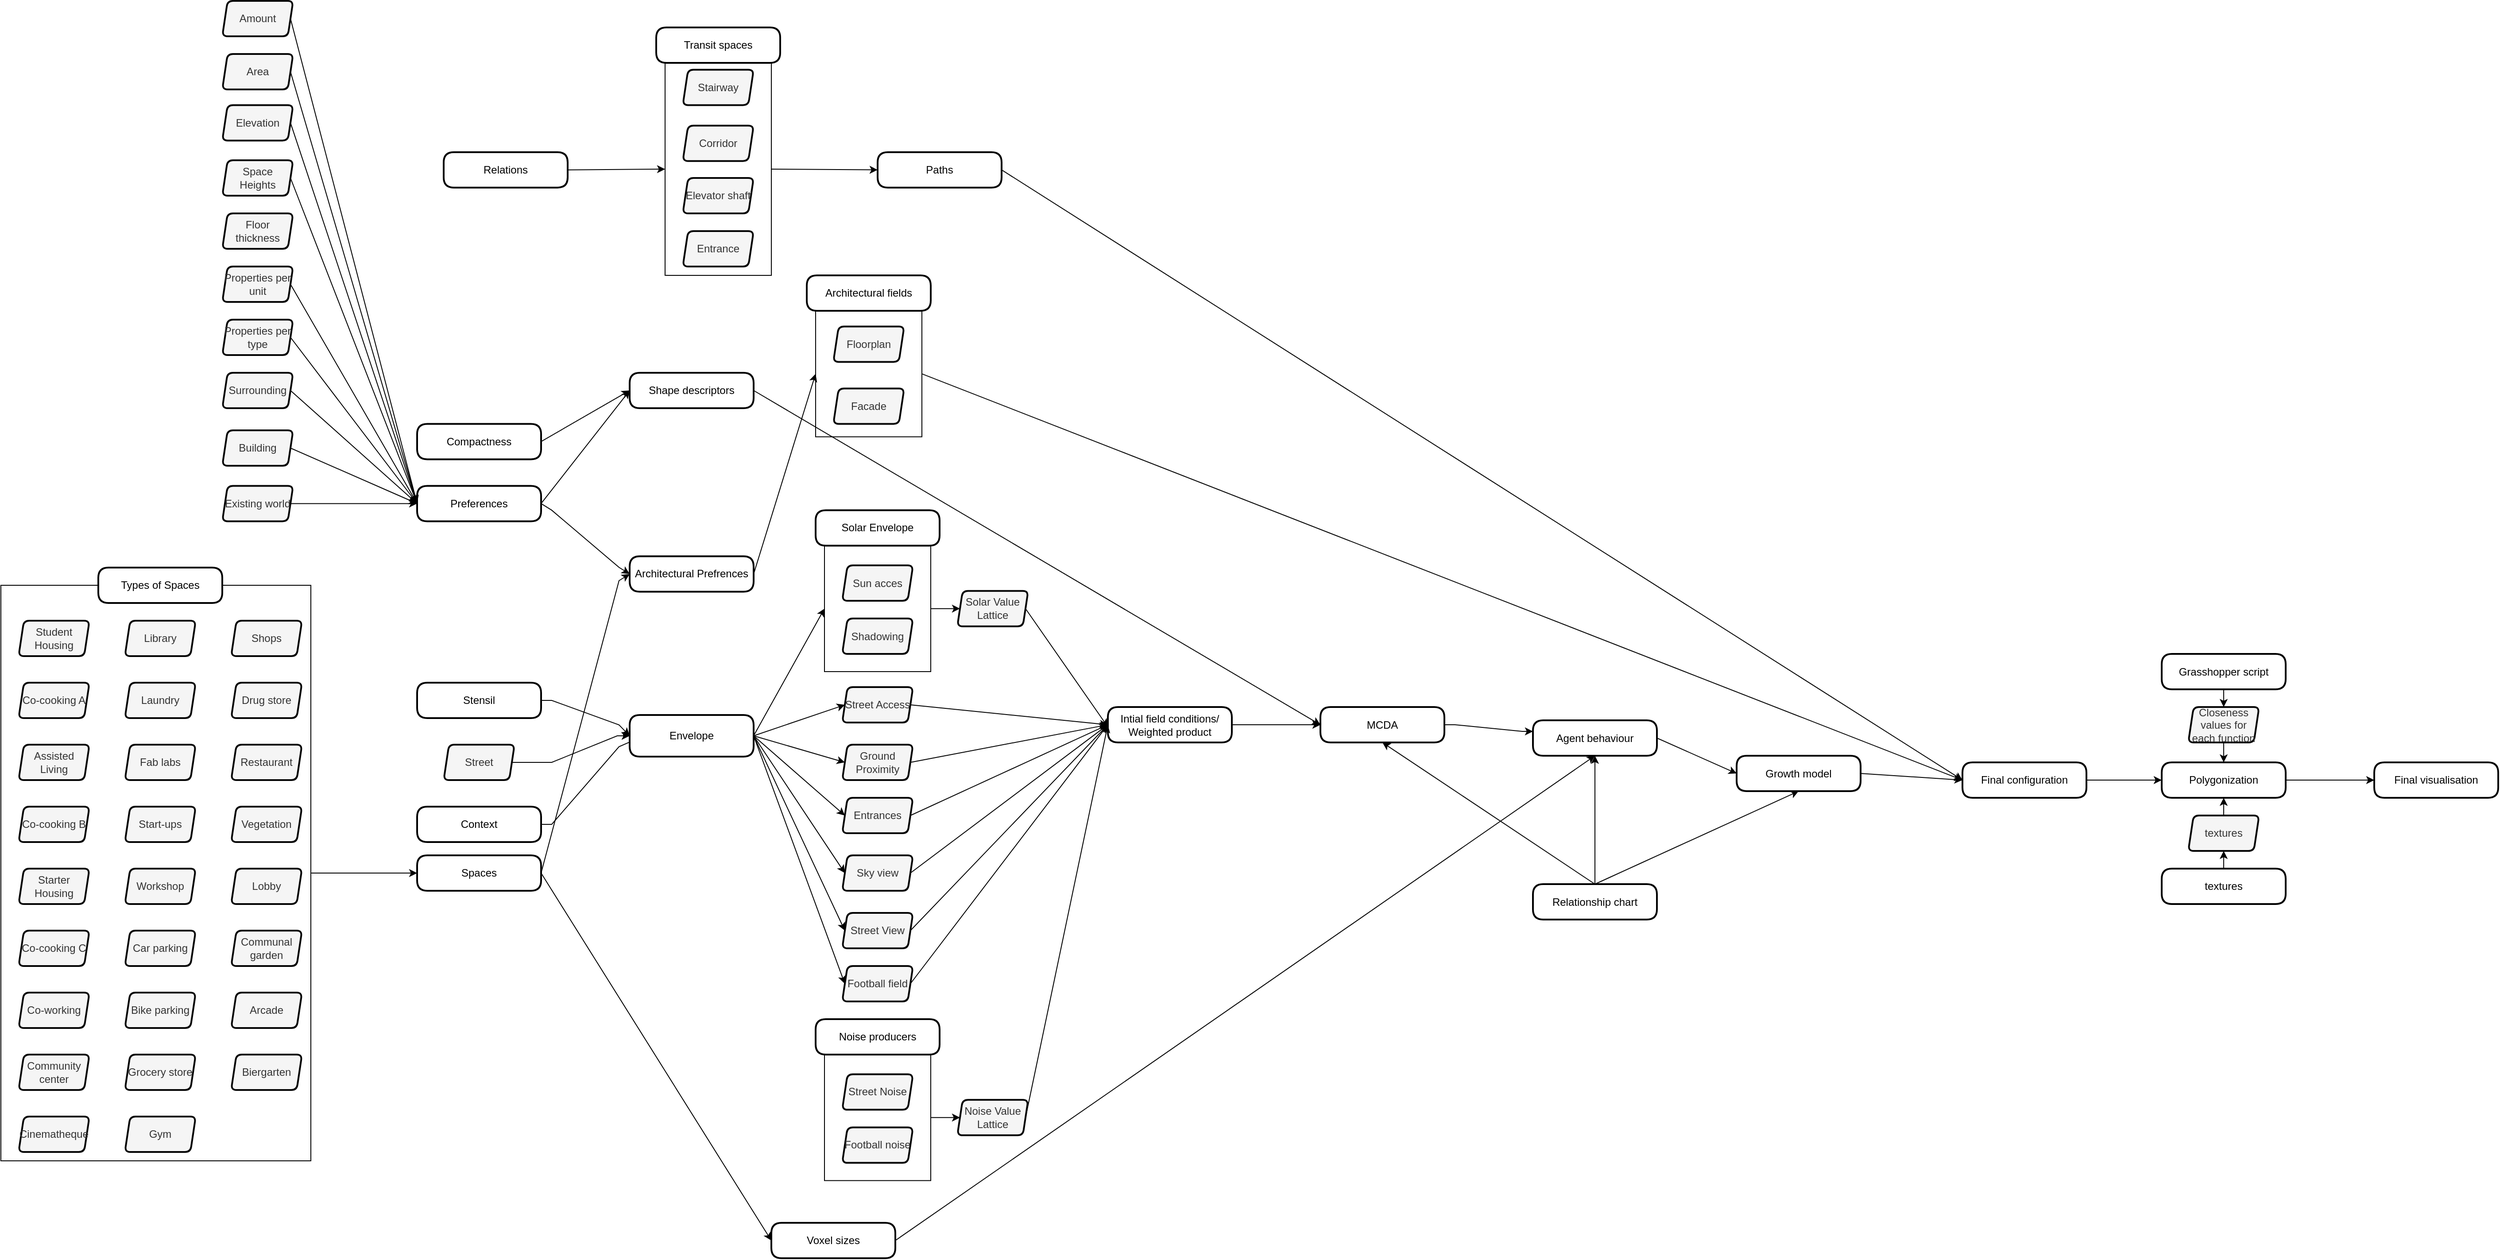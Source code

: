 <mxfile version="15.9.4" type="github">
  <diagram id="OkUewq2EerhCw4j9gwET" name="Page-1">
    <mxGraphModel dx="4405" dy="1930" grid="1" gridSize="10" guides="1" tooltips="1" connect="1" arrows="1" fold="1" page="1" pageScale="1" pageWidth="850" pageHeight="1100" math="0" shadow="0">
      <root>
        <mxCell id="0" />
        <mxCell id="1" parent="0" />
        <mxCell id="n4avuP3498LH8wmnggeE-89" style="edgeStyle=none;rounded=0;orthogonalLoop=1;jettySize=auto;html=1;exitX=1;exitY=0.5;exitDx=0;exitDy=0;entryX=0;entryY=0.5;entryDx=0;entryDy=0;" edge="1" parent="1" source="n4avuP3498LH8wmnggeE-60" target="7XZhA4TsvUJ1Mmdb0Nh9-59">
          <mxGeometry relative="1" as="geometry" />
        </mxCell>
        <mxCell id="n4avuP3498LH8wmnggeE-60" value="" style="rounded=0;whiteSpace=wrap;html=1;" vertex="1" parent="1">
          <mxGeometry x="690" y="920" width="120" height="142.31" as="geometry" />
        </mxCell>
        <mxCell id="n4avuP3498LH8wmnggeE-61" value="Architectural fields" style="shape=parallelogram;html=1;strokeWidth=2;perimeter=parallelogramPerimeter;whiteSpace=wrap;rounded=1;arcSize=23;size=0;" vertex="1" parent="1">
          <mxGeometry x="680" y="880" width="140" height="40" as="geometry" />
        </mxCell>
        <mxCell id="n4avuP3498LH8wmnggeE-59" style="edgeStyle=none;rounded=0;orthogonalLoop=1;jettySize=auto;html=1;exitX=1;exitY=0.5;exitDx=0;exitDy=0;entryX=0;entryY=0.5;entryDx=0;entryDy=0;" edge="1" parent="1" source="n4avuP3498LH8wmnggeE-54" target="n4avuP3498LH8wmnggeE-51">
          <mxGeometry relative="1" as="geometry" />
        </mxCell>
        <mxCell id="n4avuP3498LH8wmnggeE-54" value="" style="rounded=0;whiteSpace=wrap;html=1;" vertex="1" parent="1">
          <mxGeometry x="700" y="1760" width="120" height="142.31" as="geometry" />
        </mxCell>
        <mxCell id="n4avuP3498LH8wmnggeE-49" value="" style="rounded=0;whiteSpace=wrap;html=1;" vertex="1" parent="1">
          <mxGeometry x="520" y="640" width="120" height="240" as="geometry" />
        </mxCell>
        <mxCell id="n4avuP3498LH8wmnggeE-36" style="edgeStyle=none;rounded=0;orthogonalLoop=1;jettySize=auto;html=1;exitX=1;exitY=0.5;exitDx=0;exitDy=0;entryX=0;entryY=0.5;entryDx=0;entryDy=0;" edge="1" parent="1" source="n4avuP3498LH8wmnggeE-30" target="7XZhA4TsvUJ1Mmdb0Nh9-15">
          <mxGeometry relative="1" as="geometry" />
        </mxCell>
        <mxCell id="n4avuP3498LH8wmnggeE-30" value="" style="rounded=0;whiteSpace=wrap;html=1;" vertex="1" parent="1">
          <mxGeometry x="-230" y="1230" width="350" height="650" as="geometry" />
        </mxCell>
        <mxCell id="n4avuP3498LH8wmnggeE-39" style="edgeStyle=none;rounded=0;orthogonalLoop=1;jettySize=auto;html=1;exitX=1;exitY=0.5;exitDx=0;exitDy=0;entryX=0;entryY=0.5;entryDx=0;entryDy=0;" edge="1" parent="1" source="7XZhA4TsvUJ1Mmdb0Nh9-2" target="7XZhA4TsvUJ1Mmdb0Nh9-5">
          <mxGeometry relative="1" as="geometry" />
        </mxCell>
        <mxCell id="7XZhA4TsvUJ1Mmdb0Nh9-2" value="Amount&lt;br&gt;" style="shape=parallelogram;html=1;strokeWidth=2;perimeter=parallelogramPerimeter;whiteSpace=wrap;rounded=1;arcSize=12;size=0.075;fillColor=#f5f5f5;fontColor=#333333;strokeColor=#050505;" parent="1" vertex="1">
          <mxGeometry x="20" y="570" width="80" height="40" as="geometry" />
        </mxCell>
        <mxCell id="7XZhA4TsvUJ1Mmdb0Nh9-3" style="edgeStyle=orthogonalEdgeStyle;rounded=0;orthogonalLoop=1;jettySize=auto;html=1;exitX=1;exitY=0.5;exitDx=0;exitDy=0;entryX=0;entryY=0.5;entryDx=0;entryDy=0;noEdgeStyle=1;orthogonal=1;" parent="1" source="7XZhA4TsvUJ1Mmdb0Nh9-5" target="7XZhA4TsvUJ1Mmdb0Nh9-27" edge="1">
          <mxGeometry relative="1" as="geometry">
            <Array as="points">
              <mxPoint x="392" y="1145.188" />
              <mxPoint x="468" y="1209.758" />
            </Array>
          </mxGeometry>
        </mxCell>
        <mxCell id="n4avuP3498LH8wmnggeE-85" style="edgeStyle=none;rounded=0;orthogonalLoop=1;jettySize=auto;html=1;exitX=1;exitY=0.5;exitDx=0;exitDy=0;entryX=0;entryY=0.5;entryDx=0;entryDy=0;" edge="1" parent="1" source="7XZhA4TsvUJ1Mmdb0Nh9-5" target="7XZhA4TsvUJ1Mmdb0Nh9-86">
          <mxGeometry relative="1" as="geometry" />
        </mxCell>
        <mxCell id="7XZhA4TsvUJ1Mmdb0Nh9-5" value="Preferences" style="shape=parallelogram;html=1;strokeWidth=2;perimeter=parallelogramPerimeter;whiteSpace=wrap;rounded=1;arcSize=23;size=0;" parent="1" vertex="1">
          <mxGeometry x="240" y="1117.688" width="140" height="40" as="geometry" />
        </mxCell>
        <mxCell id="n4avuP3498LH8wmnggeE-40" style="edgeStyle=none;rounded=0;orthogonalLoop=1;jettySize=auto;html=1;exitX=1;exitY=0.5;exitDx=0;exitDy=0;entryX=0;entryY=0.5;entryDx=0;entryDy=0;" edge="1" parent="1" source="7XZhA4TsvUJ1Mmdb0Nh9-7" target="7XZhA4TsvUJ1Mmdb0Nh9-5">
          <mxGeometry relative="1" as="geometry" />
        </mxCell>
        <mxCell id="7XZhA4TsvUJ1Mmdb0Nh9-7" value="Area" style="shape=parallelogram;html=1;strokeWidth=2;perimeter=parallelogramPerimeter;whiteSpace=wrap;rounded=1;arcSize=12;size=0.075;fillColor=#f5f5f5;fontColor=#333333;strokeColor=#050505;" parent="1" vertex="1">
          <mxGeometry x="20" y="630" width="80" height="40" as="geometry" />
        </mxCell>
        <mxCell id="n4avuP3498LH8wmnggeE-50" style="edgeStyle=none;rounded=0;orthogonalLoop=1;jettySize=auto;html=1;exitX=1;exitY=0.5;exitDx=0;exitDy=0;entryX=0;entryY=0.5;entryDx=0;entryDy=0;" edge="1" parent="1" source="7XZhA4TsvUJ1Mmdb0Nh9-10" target="n4avuP3498LH8wmnggeE-49">
          <mxGeometry relative="1" as="geometry" />
        </mxCell>
        <mxCell id="7XZhA4TsvUJ1Mmdb0Nh9-10" value="Relations" style="shape=parallelogram;html=1;strokeWidth=2;perimeter=parallelogramPerimeter;whiteSpace=wrap;rounded=1;arcSize=23;size=0;" parent="1" vertex="1">
          <mxGeometry x="270" y="740.84" width="140" height="40" as="geometry" />
        </mxCell>
        <mxCell id="7XZhA4TsvUJ1Mmdb0Nh9-11" style="edgeStyle=orthogonalEdgeStyle;rounded=0;orthogonalLoop=1;jettySize=auto;html=1;exitX=1;exitY=0.5;exitDx=0;exitDy=0;strokeWidth=1;endArrow=none;endFill=0;entryX=0.5;entryY=0;entryDx=0;entryDy=0;noEdgeStyle=1;orthogonal=1;" parent="1" source="7XZhA4TsvUJ1Mmdb0Nh9-12" target="7XZhA4TsvUJ1Mmdb0Nh9-22" edge="1">
          <mxGeometry relative="1" as="geometry">
            <mxPoint x="420" y="740" as="targetPoint" />
            <Array as="points">
              <mxPoint x="392" y="1500" />
              <mxPoint x="468" y="1412.333" />
            </Array>
          </mxGeometry>
        </mxCell>
        <mxCell id="7XZhA4TsvUJ1Mmdb0Nh9-12" value="Context" style="shape=parallelogram;html=1;strokeWidth=2;perimeter=parallelogramPerimeter;whiteSpace=wrap;rounded=1;arcSize=23;size=0;" parent="1" vertex="1">
          <mxGeometry x="240" y="1480" width="140" height="40" as="geometry" />
        </mxCell>
        <mxCell id="7XZhA4TsvUJ1Mmdb0Nh9-13" style="edgeStyle=orthogonalEdgeStyle;rounded=0;orthogonalLoop=1;jettySize=auto;html=1;exitX=1;exitY=0.5;exitDx=0;exitDy=0;entryX=0;entryY=0.5;entryDx=0;entryDy=0;strokeWidth=1;noEdgeStyle=1;orthogonal=1;" parent="1" source="7XZhA4TsvUJ1Mmdb0Nh9-15" target="7XZhA4TsvUJ1Mmdb0Nh9-28" edge="1">
          <mxGeometry relative="1" as="geometry">
            <Array as="points" />
          </mxGeometry>
        </mxCell>
        <mxCell id="7XZhA4TsvUJ1Mmdb0Nh9-14" style="edgeStyle=orthogonalEdgeStyle;rounded=0;orthogonalLoop=1;jettySize=auto;html=1;exitX=1;exitY=0.5;exitDx=0;exitDy=0;entryX=0;entryY=0.5;entryDx=0;entryDy=0;strokeWidth=1;noEdgeStyle=1;orthogonal=1;" parent="1" source="7XZhA4TsvUJ1Mmdb0Nh9-15" target="7XZhA4TsvUJ1Mmdb0Nh9-27" edge="1">
          <mxGeometry relative="1" as="geometry">
            <Array as="points">
              <mxPoint x="468" y="1224.758" />
            </Array>
          </mxGeometry>
        </mxCell>
        <mxCell id="7XZhA4TsvUJ1Mmdb0Nh9-15" value="Spaces" style="shape=parallelogram;html=1;strokeWidth=2;perimeter=parallelogramPerimeter;whiteSpace=wrap;rounded=1;arcSize=23;size=0;" parent="1" vertex="1">
          <mxGeometry x="240" y="1535" width="140" height="40" as="geometry" />
        </mxCell>
        <mxCell id="n4avuP3498LH8wmnggeE-68" style="edgeStyle=none;rounded=0;orthogonalLoop=1;jettySize=auto;html=1;exitX=1;exitY=0.5;exitDx=0;exitDy=0;entryX=0;entryY=0.5;entryDx=0;entryDy=0;" edge="1" parent="1" source="7XZhA4TsvUJ1Mmdb0Nh9-22" target="n4avuP3498LH8wmnggeE-62">
          <mxGeometry relative="1" as="geometry" />
        </mxCell>
        <mxCell id="n4avuP3498LH8wmnggeE-69" style="edgeStyle=none;rounded=0;orthogonalLoop=1;jettySize=auto;html=1;exitX=1;exitY=0.5;exitDx=0;exitDy=0;entryX=0;entryY=0.5;entryDx=0;entryDy=0;" edge="1" parent="1" source="7XZhA4TsvUJ1Mmdb0Nh9-22" target="7XZhA4TsvUJ1Mmdb0Nh9-43">
          <mxGeometry relative="1" as="geometry" />
        </mxCell>
        <mxCell id="n4avuP3498LH8wmnggeE-70" style="edgeStyle=none;rounded=0;orthogonalLoop=1;jettySize=auto;html=1;exitX=1;exitY=0.5;exitDx=0;exitDy=0;entryX=0;entryY=0.5;entryDx=0;entryDy=0;" edge="1" parent="1" source="7XZhA4TsvUJ1Mmdb0Nh9-22" target="7XZhA4TsvUJ1Mmdb0Nh9-64">
          <mxGeometry relative="1" as="geometry" />
        </mxCell>
        <mxCell id="n4avuP3498LH8wmnggeE-71" style="edgeStyle=none;rounded=0;orthogonalLoop=1;jettySize=auto;html=1;exitX=1;exitY=0.5;exitDx=0;exitDy=0;entryX=0;entryY=0.5;entryDx=0;entryDy=0;" edge="1" parent="1" source="7XZhA4TsvUJ1Mmdb0Nh9-22" target="7XZhA4TsvUJ1Mmdb0Nh9-66">
          <mxGeometry relative="1" as="geometry" />
        </mxCell>
        <mxCell id="n4avuP3498LH8wmnggeE-72" style="edgeStyle=none;rounded=0;orthogonalLoop=1;jettySize=auto;html=1;exitX=1;exitY=0.5;exitDx=0;exitDy=0;entryX=0;entryY=0.5;entryDx=0;entryDy=0;" edge="1" parent="1" source="7XZhA4TsvUJ1Mmdb0Nh9-22" target="7XZhA4TsvUJ1Mmdb0Nh9-68">
          <mxGeometry relative="1" as="geometry" />
        </mxCell>
        <mxCell id="n4avuP3498LH8wmnggeE-73" style="edgeStyle=none;rounded=0;orthogonalLoop=1;jettySize=auto;html=1;exitX=1;exitY=0.5;exitDx=0;exitDy=0;entryX=0;entryY=0.5;entryDx=0;entryDy=0;" edge="1" parent="1" source="7XZhA4TsvUJ1Mmdb0Nh9-22" target="7XZhA4TsvUJ1Mmdb0Nh9-71">
          <mxGeometry relative="1" as="geometry" />
        </mxCell>
        <mxCell id="n4avuP3498LH8wmnggeE-74" style="edgeStyle=none;rounded=0;orthogonalLoop=1;jettySize=auto;html=1;exitX=1;exitY=0.5;exitDx=0;exitDy=0;entryX=0;entryY=0.5;entryDx=0;entryDy=0;" edge="1" parent="1" source="7XZhA4TsvUJ1Mmdb0Nh9-22" target="7XZhA4TsvUJ1Mmdb0Nh9-74">
          <mxGeometry relative="1" as="geometry" />
        </mxCell>
        <mxCell id="7XZhA4TsvUJ1Mmdb0Nh9-22" value="Envelope" style="shape=parallelogram;html=1;strokeWidth=2;perimeter=parallelogramPerimeter;whiteSpace=wrap;rounded=1;arcSize=23;size=0;" parent="1" vertex="1">
          <mxGeometry x="480" y="1376.5" width="140" height="47" as="geometry" />
        </mxCell>
        <mxCell id="7XZhA4TsvUJ1Mmdb0Nh9-23" style="edgeStyle=orthogonalEdgeStyle;rounded=0;orthogonalLoop=1;jettySize=auto;html=1;exitX=1;exitY=0.5;exitDx=0;exitDy=0;endArrow=classic;endFill=1;strokeWidth=1;entryX=0;entryY=0.5;entryDx=0;entryDy=0;noEdgeStyle=1;orthogonal=1;" parent="1" source="7XZhA4TsvUJ1Mmdb0Nh9-24" target="7XZhA4TsvUJ1Mmdb0Nh9-22" edge="1">
          <mxGeometry relative="1" as="geometry">
            <mxPoint x="400" y="1070" as="targetPoint" />
            <Array as="points">
              <mxPoint x="392" y="1360" />
              <mxPoint x="468" y="1387.667" />
            </Array>
          </mxGeometry>
        </mxCell>
        <mxCell id="7XZhA4TsvUJ1Mmdb0Nh9-24" value="Stensil" style="shape=parallelogram;html=1;strokeWidth=2;perimeter=parallelogramPerimeter;whiteSpace=wrap;rounded=1;arcSize=23;size=0;" parent="1" vertex="1">
          <mxGeometry x="240" y="1340" width="140" height="40" as="geometry" />
        </mxCell>
        <mxCell id="n4avuP3498LH8wmnggeE-88" style="edgeStyle=none;rounded=0;orthogonalLoop=1;jettySize=auto;html=1;exitX=1;exitY=0.5;exitDx=0;exitDy=0;entryX=0;entryY=0.5;entryDx=0;entryDy=0;" edge="1" parent="1" source="7XZhA4TsvUJ1Mmdb0Nh9-27" target="n4avuP3498LH8wmnggeE-60">
          <mxGeometry relative="1" as="geometry" />
        </mxCell>
        <mxCell id="7XZhA4TsvUJ1Mmdb0Nh9-27" value="Architectural Prefrences" style="shape=parallelogram;html=1;strokeWidth=2;perimeter=parallelogramPerimeter;whiteSpace=wrap;rounded=1;arcSize=23;size=0;" parent="1" vertex="1">
          <mxGeometry x="480" y="1197.258" width="140" height="40" as="geometry" />
        </mxCell>
        <mxCell id="n4avuP3498LH8wmnggeE-56" style="edgeStyle=none;rounded=0;orthogonalLoop=1;jettySize=auto;html=1;exitX=1;exitY=0.5;exitDx=0;exitDy=0;entryX=0.5;entryY=1;entryDx=0;entryDy=0;" edge="1" parent="1" source="7XZhA4TsvUJ1Mmdb0Nh9-28" target="7XZhA4TsvUJ1Mmdb0Nh9-78">
          <mxGeometry relative="1" as="geometry" />
        </mxCell>
        <mxCell id="7XZhA4TsvUJ1Mmdb0Nh9-28" value="Voxel sizes" style="shape=parallelogram;html=1;strokeWidth=2;perimeter=parallelogramPerimeter;whiteSpace=wrap;rounded=1;arcSize=23;size=0;" parent="1" vertex="1">
          <mxGeometry x="640" y="1950" width="140" height="40" as="geometry" />
        </mxCell>
        <mxCell id="n4avuP3498LH8wmnggeE-86" style="edgeStyle=none;rounded=0;orthogonalLoop=1;jettySize=auto;html=1;exitX=1;exitY=0.5;exitDx=0;exitDy=0;entryX=0;entryY=0.5;entryDx=0;entryDy=0;" edge="1" parent="1" source="7XZhA4TsvUJ1Mmdb0Nh9-30" target="7XZhA4TsvUJ1Mmdb0Nh9-86">
          <mxGeometry relative="1" as="geometry" />
        </mxCell>
        <mxCell id="7XZhA4TsvUJ1Mmdb0Nh9-30" value="Compactness" style="shape=parallelogram;html=1;strokeWidth=2;perimeter=parallelogramPerimeter;whiteSpace=wrap;rounded=1;arcSize=23;size=0;" parent="1" vertex="1">
          <mxGeometry x="240" y="1047.688" width="140" height="40" as="geometry" />
        </mxCell>
        <mxCell id="7XZhA4TsvUJ1Mmdb0Nh9-32" value="Stairway" style="shape=parallelogram;html=1;strokeWidth=2;perimeter=parallelogramPerimeter;whiteSpace=wrap;rounded=1;arcSize=12;size=0.075;fillColor=#f5f5f5;fontColor=#333333;strokeColor=#050505;" parent="1" vertex="1">
          <mxGeometry x="540" y="647.689" width="80" height="40" as="geometry" />
        </mxCell>
        <mxCell id="7XZhA4TsvUJ1Mmdb0Nh9-34" value="Corridor" style="shape=parallelogram;html=1;strokeWidth=2;perimeter=parallelogramPerimeter;whiteSpace=wrap;rounded=1;arcSize=12;size=0.075;fillColor=#f5f5f5;fontColor=#333333;strokeColor=#050505;" parent="1" vertex="1">
          <mxGeometry x="540" y="710.839" width="80" height="40" as="geometry" />
        </mxCell>
        <mxCell id="7XZhA4TsvUJ1Mmdb0Nh9-37" value="Elevator shaft" style="shape=parallelogram;html=1;strokeWidth=2;perimeter=parallelogramPerimeter;whiteSpace=wrap;rounded=1;arcSize=12;size=0.075;fillColor=#f5f5f5;fontColor=#333333;strokeColor=#050505;" parent="1" vertex="1">
          <mxGeometry x="540" y="769.999" width="80" height="40" as="geometry" />
        </mxCell>
        <mxCell id="n4avuP3498LH8wmnggeE-75" style="edgeStyle=none;rounded=0;orthogonalLoop=1;jettySize=auto;html=1;exitX=1;exitY=0.5;exitDx=0;exitDy=0;entryX=0;entryY=0.5;entryDx=0;entryDy=0;" edge="1" parent="1" source="7XZhA4TsvUJ1Mmdb0Nh9-43" target="7XZhA4TsvUJ1Mmdb0Nh9-84">
          <mxGeometry relative="1" as="geometry" />
        </mxCell>
        <mxCell id="7XZhA4TsvUJ1Mmdb0Nh9-43" value="Street Access" style="shape=parallelogram;html=1;strokeWidth=2;perimeter=parallelogramPerimeter;whiteSpace=wrap;rounded=1;arcSize=12;size=0.075;fillColor=#f5f5f5;fontColor=#333333;strokeColor=#050505;" parent="1" vertex="1">
          <mxGeometry x="720" y="1345" width="80" height="40" as="geometry" />
        </mxCell>
        <mxCell id="n4avuP3498LH8wmnggeE-41" style="edgeStyle=none;rounded=0;orthogonalLoop=1;jettySize=auto;html=1;exitX=1;exitY=0.5;exitDx=0;exitDy=0;entryX=0;entryY=0.5;entryDx=0;entryDy=0;" edge="1" parent="1" source="7XZhA4TsvUJ1Mmdb0Nh9-45" target="7XZhA4TsvUJ1Mmdb0Nh9-5">
          <mxGeometry relative="1" as="geometry" />
        </mxCell>
        <mxCell id="7XZhA4TsvUJ1Mmdb0Nh9-45" value="Elevation" style="shape=parallelogram;html=1;strokeWidth=2;perimeter=parallelogramPerimeter;whiteSpace=wrap;rounded=1;arcSize=12;size=0.075;fillColor=#f5f5f5;fontColor=#333333;strokeColor=#050505;" parent="1" vertex="1">
          <mxGeometry x="20" y="687.69" width="80" height="40" as="geometry" />
        </mxCell>
        <mxCell id="n4avuP3498LH8wmnggeE-42" style="edgeStyle=none;rounded=0;orthogonalLoop=1;jettySize=auto;html=1;exitX=1;exitY=0.5;exitDx=0;exitDy=0;entryX=0;entryY=0.5;entryDx=0;entryDy=0;" edge="1" parent="1" source="7XZhA4TsvUJ1Mmdb0Nh9-47" target="7XZhA4TsvUJ1Mmdb0Nh9-5">
          <mxGeometry relative="1" as="geometry" />
        </mxCell>
        <mxCell id="7XZhA4TsvUJ1Mmdb0Nh9-47" value="Space Heights" style="shape=parallelogram;html=1;strokeWidth=2;perimeter=parallelogramPerimeter;whiteSpace=wrap;rounded=1;arcSize=12;size=0.075;fillColor=#f5f5f5;fontColor=#333333;strokeColor=#050505;" parent="1" vertex="1">
          <mxGeometry x="20" y="750" width="80" height="40" as="geometry" />
        </mxCell>
        <mxCell id="7XZhA4TsvUJ1Mmdb0Nh9-49" value="Floor thickness" style="shape=parallelogram;html=1;strokeWidth=2;perimeter=parallelogramPerimeter;whiteSpace=wrap;rounded=1;arcSize=12;size=0.075;fillColor=#f5f5f5;fontColor=#333333;strokeColor=#050505;" parent="1" vertex="1">
          <mxGeometry x="20" y="810" width="80" height="40" as="geometry" />
        </mxCell>
        <mxCell id="n4avuP3498LH8wmnggeE-45" style="edgeStyle=none;rounded=0;orthogonalLoop=1;jettySize=auto;html=1;exitX=1;exitY=0.5;exitDx=0;exitDy=0;entryX=0;entryY=0.5;entryDx=0;entryDy=0;" edge="1" parent="1" source="7XZhA4TsvUJ1Mmdb0Nh9-51" target="7XZhA4TsvUJ1Mmdb0Nh9-5">
          <mxGeometry relative="1" as="geometry" />
        </mxCell>
        <mxCell id="7XZhA4TsvUJ1Mmdb0Nh9-51" value="Properties per unit" style="shape=parallelogram;html=1;strokeWidth=2;perimeter=parallelogramPerimeter;whiteSpace=wrap;rounded=1;arcSize=12;size=0.075;fillColor=#f5f5f5;fontColor=#333333;strokeColor=#050505;" parent="1" vertex="1">
          <mxGeometry x="20" y="870" width="80" height="40" as="geometry" />
        </mxCell>
        <mxCell id="n4avuP3498LH8wmnggeE-44" style="edgeStyle=none;rounded=0;orthogonalLoop=1;jettySize=auto;html=1;exitX=1;exitY=0.5;exitDx=0;exitDy=0;entryX=0;entryY=0.5;entryDx=0;entryDy=0;" edge="1" parent="1" source="7XZhA4TsvUJ1Mmdb0Nh9-53" target="7XZhA4TsvUJ1Mmdb0Nh9-5">
          <mxGeometry relative="1" as="geometry" />
        </mxCell>
        <mxCell id="7XZhA4TsvUJ1Mmdb0Nh9-53" value="Properties per type" style="shape=parallelogram;html=1;strokeWidth=2;perimeter=parallelogramPerimeter;whiteSpace=wrap;rounded=1;arcSize=12;size=0.075;fillColor=#f5f5f5;fontColor=#333333;strokeColor=#050505;" parent="1" vertex="1">
          <mxGeometry x="20" y="930" width="80" height="40" as="geometry" />
        </mxCell>
        <mxCell id="7XZhA4TsvUJ1Mmdb0Nh9-54" style="edgeStyle=orthogonalEdgeStyle;rounded=0;orthogonalLoop=1;jettySize=auto;html=1;exitX=1;exitY=0.5;exitDx=0;exitDy=0;entryX=0;entryY=0.5;entryDx=0;entryDy=0;noEdgeStyle=1;orthogonal=1;" parent="1" source="7XZhA4TsvUJ1Mmdb0Nh9-55" target="7XZhA4TsvUJ1Mmdb0Nh9-22" edge="1">
          <mxGeometry relative="1" as="geometry">
            <Array as="points">
              <mxPoint x="392" y="1430" />
              <mxPoint x="466" y="1400" />
            </Array>
          </mxGeometry>
        </mxCell>
        <mxCell id="7XZhA4TsvUJ1Mmdb0Nh9-55" value="Street" style="shape=parallelogram;html=1;strokeWidth=2;perimeter=parallelogramPerimeter;whiteSpace=wrap;rounded=1;arcSize=12;size=0.075;fillColor=#f5f5f5;fontColor=#333333;strokeColor=#050505;" parent="1" vertex="1">
          <mxGeometry x="270" y="1410" width="80" height="40" as="geometry" />
        </mxCell>
        <mxCell id="n4avuP3498LH8wmnggeE-93" style="edgeStyle=none;rounded=0;orthogonalLoop=1;jettySize=auto;html=1;exitX=1;exitY=0.5;exitDx=0;exitDy=0;entryX=0;entryY=0.5;entryDx=0;entryDy=0;" edge="1" parent="1" source="7XZhA4TsvUJ1Mmdb0Nh9-57" target="7XZhA4TsvUJ1Mmdb0Nh9-59">
          <mxGeometry relative="1" as="geometry" />
        </mxCell>
        <mxCell id="7XZhA4TsvUJ1Mmdb0Nh9-57" value="Paths" style="shape=parallelogram;html=1;strokeWidth=2;perimeter=parallelogramPerimeter;whiteSpace=wrap;rounded=1;arcSize=23;size=0;" parent="1" vertex="1">
          <mxGeometry x="760" y="740.843" width="140" height="40" as="geometry" />
        </mxCell>
        <mxCell id="n4avuP3498LH8wmnggeE-97" style="edgeStyle=none;rounded=0;orthogonalLoop=1;jettySize=auto;html=1;exitX=1;exitY=0.5;exitDx=0;exitDy=0;entryX=0;entryY=0.5;entryDx=0;entryDy=0;" edge="1" parent="1" source="7XZhA4TsvUJ1Mmdb0Nh9-59" target="7XZhA4TsvUJ1Mmdb0Nh9-61">
          <mxGeometry relative="1" as="geometry" />
        </mxCell>
        <mxCell id="7XZhA4TsvUJ1Mmdb0Nh9-59" value="Final configuration" style="shape=parallelogram;html=1;strokeWidth=2;perimeter=parallelogramPerimeter;whiteSpace=wrap;rounded=1;arcSize=23;size=0;" parent="1" vertex="1">
          <mxGeometry x="1985" y="1430" width="140" height="40" as="geometry" />
        </mxCell>
        <mxCell id="n4avuP3498LH8wmnggeE-96" style="edgeStyle=none;rounded=0;orthogonalLoop=1;jettySize=auto;html=1;exitX=1;exitY=0.5;exitDx=0;exitDy=0;entryX=0;entryY=0.5;entryDx=0;entryDy=0;" edge="1" parent="1" source="7XZhA4TsvUJ1Mmdb0Nh9-61" target="7XZhA4TsvUJ1Mmdb0Nh9-62">
          <mxGeometry relative="1" as="geometry" />
        </mxCell>
        <mxCell id="7XZhA4TsvUJ1Mmdb0Nh9-61" value="Polygonization" style="shape=parallelogram;html=1;strokeWidth=2;perimeter=parallelogramPerimeter;whiteSpace=wrap;rounded=1;arcSize=23;size=0;" parent="1" vertex="1">
          <mxGeometry x="2210" y="1430.004" width="140" height="40" as="geometry" />
        </mxCell>
        <mxCell id="7XZhA4TsvUJ1Mmdb0Nh9-62" value="Final visualisation" style="shape=parallelogram;html=1;strokeWidth=2;perimeter=parallelogramPerimeter;whiteSpace=wrap;rounded=1;arcSize=23;size=0;" parent="1" vertex="1">
          <mxGeometry x="2450" y="1430.004" width="140" height="40" as="geometry" />
        </mxCell>
        <mxCell id="n4avuP3498LH8wmnggeE-76" style="edgeStyle=none;rounded=0;orthogonalLoop=1;jettySize=auto;html=1;exitX=1;exitY=0.5;exitDx=0;exitDy=0;entryX=0;entryY=0.5;entryDx=0;entryDy=0;" edge="1" parent="1" source="7XZhA4TsvUJ1Mmdb0Nh9-64" target="7XZhA4TsvUJ1Mmdb0Nh9-84">
          <mxGeometry relative="1" as="geometry" />
        </mxCell>
        <mxCell id="7XZhA4TsvUJ1Mmdb0Nh9-64" value="Ground Proximity" style="shape=parallelogram;html=1;strokeWidth=2;perimeter=parallelogramPerimeter;whiteSpace=wrap;rounded=1;arcSize=12;size=0.075;fillColor=#f5f5f5;fontColor=#333333;strokeColor=#050505;" parent="1" vertex="1">
          <mxGeometry x="720" y="1410" width="80" height="40" as="geometry" />
        </mxCell>
        <mxCell id="n4avuP3498LH8wmnggeE-77" style="edgeStyle=none;rounded=0;orthogonalLoop=1;jettySize=auto;html=1;exitX=1;exitY=0.5;exitDx=0;exitDy=0;entryX=0;entryY=0.5;entryDx=0;entryDy=0;" edge="1" parent="1" source="7XZhA4TsvUJ1Mmdb0Nh9-66" target="7XZhA4TsvUJ1Mmdb0Nh9-84">
          <mxGeometry relative="1" as="geometry" />
        </mxCell>
        <mxCell id="7XZhA4TsvUJ1Mmdb0Nh9-66" value="Entrances" style="shape=parallelogram;html=1;strokeWidth=2;perimeter=parallelogramPerimeter;whiteSpace=wrap;rounded=1;arcSize=12;size=0.075;fillColor=#f5f5f5;fontColor=#333333;strokeColor=#050505;" parent="1" vertex="1">
          <mxGeometry x="720" y="1470" width="80" height="40" as="geometry" />
        </mxCell>
        <mxCell id="n4avuP3498LH8wmnggeE-78" style="edgeStyle=none;rounded=0;orthogonalLoop=1;jettySize=auto;html=1;exitX=1;exitY=0.5;exitDx=0;exitDy=0;entryX=0;entryY=0.5;entryDx=0;entryDy=0;" edge="1" parent="1" source="7XZhA4TsvUJ1Mmdb0Nh9-68" target="7XZhA4TsvUJ1Mmdb0Nh9-84">
          <mxGeometry relative="1" as="geometry" />
        </mxCell>
        <mxCell id="7XZhA4TsvUJ1Mmdb0Nh9-68" value="Sky view" style="shape=parallelogram;html=1;strokeWidth=2;perimeter=parallelogramPerimeter;whiteSpace=wrap;rounded=1;arcSize=12;size=0.075;fillColor=#f5f5f5;fontColor=#333333;strokeColor=#050505;" parent="1" vertex="1">
          <mxGeometry x="720" y="1535" width="80" height="40" as="geometry" />
        </mxCell>
        <mxCell id="n4avuP3498LH8wmnggeE-79" style="edgeStyle=none;rounded=0;orthogonalLoop=1;jettySize=auto;html=1;exitX=1;exitY=0.5;exitDx=0;exitDy=0;entryX=0;entryY=0.5;entryDx=0;entryDy=0;" edge="1" parent="1" source="7XZhA4TsvUJ1Mmdb0Nh9-71" target="7XZhA4TsvUJ1Mmdb0Nh9-84">
          <mxGeometry relative="1" as="geometry" />
        </mxCell>
        <mxCell id="7XZhA4TsvUJ1Mmdb0Nh9-71" value="Street View" style="shape=parallelogram;html=1;strokeWidth=2;perimeter=parallelogramPerimeter;whiteSpace=wrap;rounded=1;arcSize=12;size=0.075;fillColor=#f5f5f5;fontColor=#333333;strokeColor=#050505;" parent="1" vertex="1">
          <mxGeometry x="720" y="1600" width="80" height="40" as="geometry" />
        </mxCell>
        <mxCell id="n4avuP3498LH8wmnggeE-80" style="edgeStyle=none;rounded=0;orthogonalLoop=1;jettySize=auto;html=1;exitX=1;exitY=0.5;exitDx=0;exitDy=0;entryX=0;entryY=0.5;entryDx=0;entryDy=0;" edge="1" parent="1" source="7XZhA4TsvUJ1Mmdb0Nh9-74" target="7XZhA4TsvUJ1Mmdb0Nh9-84">
          <mxGeometry relative="1" as="geometry" />
        </mxCell>
        <mxCell id="7XZhA4TsvUJ1Mmdb0Nh9-74" value="Football field" style="shape=parallelogram;html=1;strokeWidth=2;perimeter=parallelogramPerimeter;whiteSpace=wrap;rounded=1;arcSize=12;size=0.075;fillColor=#f5f5f5;fontColor=#333333;strokeColor=#050505;" parent="1" vertex="1">
          <mxGeometry x="720" y="1660" width="80" height="40" as="geometry" />
        </mxCell>
        <mxCell id="7XZhA4TsvUJ1Mmdb0Nh9-75" style="edgeStyle=orthogonalEdgeStyle;rounded=0;orthogonalLoop=1;jettySize=auto;html=1;exitX=1;exitY=0.5;exitDx=0;exitDy=0;noEdgeStyle=1;orthogonal=1;" parent="1" source="7XZhA4TsvUJ1Mmdb0Nh9-76" target="7XZhA4TsvUJ1Mmdb0Nh9-78" edge="1">
          <mxGeometry relative="1" as="geometry">
            <Array as="points">
              <mxPoint x="1412" y="1387.5" />
              <mxPoint x="1488" y="1395" />
            </Array>
          </mxGeometry>
        </mxCell>
        <mxCell id="7XZhA4TsvUJ1Mmdb0Nh9-76" value="MCDA" style="shape=parallelogram;html=1;strokeWidth=2;perimeter=parallelogramPerimeter;whiteSpace=wrap;rounded=1;arcSize=23;size=0;" parent="1" vertex="1">
          <mxGeometry x="1260" y="1367.5" width="140" height="40" as="geometry" />
        </mxCell>
        <mxCell id="n4avuP3498LH8wmnggeE-91" style="edgeStyle=none;rounded=0;orthogonalLoop=1;jettySize=auto;html=1;exitX=1;exitY=0.5;exitDx=0;exitDy=0;entryX=0;entryY=0.5;entryDx=0;entryDy=0;" edge="1" parent="1" source="7XZhA4TsvUJ1Mmdb0Nh9-78" target="n4avuP3498LH8wmnggeE-3">
          <mxGeometry relative="1" as="geometry" />
        </mxCell>
        <mxCell id="7XZhA4TsvUJ1Mmdb0Nh9-78" value="Agent behaviour" style="shape=parallelogram;html=1;strokeWidth=2;perimeter=parallelogramPerimeter;whiteSpace=wrap;rounded=1;arcSize=23;size=0;" parent="1" vertex="1">
          <mxGeometry x="1500" y="1382.5" width="140" height="40" as="geometry" />
        </mxCell>
        <mxCell id="7XZhA4TsvUJ1Mmdb0Nh9-80" value="Facade" style="shape=parallelogram;html=1;strokeWidth=2;perimeter=parallelogramPerimeter;whiteSpace=wrap;rounded=1;arcSize=12;size=0.075;fillColor=#f5f5f5;fontColor=#333333;strokeColor=#050505;" parent="1" vertex="1">
          <mxGeometry x="710" y="1007.69" width="80" height="40" as="geometry" />
        </mxCell>
        <mxCell id="7XZhA4TsvUJ1Mmdb0Nh9-82" value="Floorplan" style="shape=parallelogram;html=1;strokeWidth=2;perimeter=parallelogramPerimeter;whiteSpace=wrap;rounded=1;arcSize=12;size=0.075;fillColor=#f5f5f5;fontColor=#333333;strokeColor=#050505;" parent="1" vertex="1">
          <mxGeometry x="710" y="937.69" width="80" height="40" as="geometry" />
        </mxCell>
        <mxCell id="7XZhA4TsvUJ1Mmdb0Nh9-83" style="edgeStyle=orthogonalEdgeStyle;rounded=0;orthogonalLoop=1;jettySize=auto;html=1;exitX=1;exitY=0.5;exitDx=0;exitDy=0;entryX=0;entryY=0.5;entryDx=0;entryDy=0;noEdgeStyle=1;orthogonal=1;" parent="1" source="7XZhA4TsvUJ1Mmdb0Nh9-84" target="7XZhA4TsvUJ1Mmdb0Nh9-76" edge="1">
          <mxGeometry relative="1" as="geometry">
            <Array as="points">
              <mxPoint x="1172" y="1387.5" />
              <mxPoint x="1246" y="1387.5" />
            </Array>
          </mxGeometry>
        </mxCell>
        <mxCell id="7XZhA4TsvUJ1Mmdb0Nh9-84" value="Intial field conditions/ Weighted product" style="shape=parallelogram;html=1;strokeWidth=2;perimeter=parallelogramPerimeter;whiteSpace=wrap;rounded=1;arcSize=23;size=0;" parent="1" vertex="1">
          <mxGeometry x="1020" y="1367.5" width="140" height="40" as="geometry" />
        </mxCell>
        <mxCell id="n4avuP3498LH8wmnggeE-84" style="edgeStyle=none;rounded=0;orthogonalLoop=1;jettySize=auto;html=1;exitX=1;exitY=0.5;exitDx=0;exitDy=0;entryX=0;entryY=0.5;entryDx=0;entryDy=0;" edge="1" parent="1" source="7XZhA4TsvUJ1Mmdb0Nh9-86" target="7XZhA4TsvUJ1Mmdb0Nh9-76">
          <mxGeometry relative="1" as="geometry" />
        </mxCell>
        <mxCell id="7XZhA4TsvUJ1Mmdb0Nh9-86" value="Shape descriptors" style="shape=parallelogram;html=1;strokeWidth=2;perimeter=parallelogramPerimeter;whiteSpace=wrap;rounded=1;arcSize=23;size=0;" parent="1" vertex="1">
          <mxGeometry x="480" y="989.998" width="140" height="40" as="geometry" />
        </mxCell>
        <mxCell id="n4avuP3498LH8wmnggeE-43" style="edgeStyle=none;rounded=0;orthogonalLoop=1;jettySize=auto;html=1;exitX=1;exitY=0.5;exitDx=0;exitDy=0;entryX=0;entryY=0.5;entryDx=0;entryDy=0;" edge="1" parent="1" source="7XZhA4TsvUJ1Mmdb0Nh9-88" target="7XZhA4TsvUJ1Mmdb0Nh9-5">
          <mxGeometry relative="1" as="geometry" />
        </mxCell>
        <mxCell id="7XZhA4TsvUJ1Mmdb0Nh9-88" value="&lt;span style=&quot;font-weight: normal&quot;&gt;Surrounding&lt;/span&gt;" style="shape=parallelogram;html=1;strokeWidth=2;perimeter=parallelogramPerimeter;whiteSpace=wrap;rounded=1;arcSize=12;size=0.075;fillColor=#f5f5f5;fontColor=#333333;strokeColor=#050505;fontStyle=1" parent="1" vertex="1">
          <mxGeometry x="20" y="990" width="80" height="40" as="geometry" />
        </mxCell>
        <mxCell id="n4avuP3498LH8wmnggeE-38" style="edgeStyle=none;rounded=0;orthogonalLoop=1;jettySize=auto;html=1;exitX=1;exitY=0.5;exitDx=0;exitDy=0;entryX=0;entryY=0.5;entryDx=0;entryDy=0;" edge="1" parent="1" source="7XZhA4TsvUJ1Mmdb0Nh9-90" target="7XZhA4TsvUJ1Mmdb0Nh9-5">
          <mxGeometry relative="1" as="geometry" />
        </mxCell>
        <mxCell id="7XZhA4TsvUJ1Mmdb0Nh9-90" value="Building" style="shape=parallelogram;html=1;strokeWidth=2;perimeter=parallelogramPerimeter;whiteSpace=wrap;rounded=1;arcSize=12;size=0.075;fillColor=#f5f5f5;fontColor=#333333;strokeColor=#050505;fontStyle=0" parent="1" vertex="1">
          <mxGeometry x="20" y="1055" width="80" height="40" as="geometry" />
        </mxCell>
        <mxCell id="n4avuP3498LH8wmnggeE-37" style="edgeStyle=none;rounded=0;orthogonalLoop=1;jettySize=auto;html=1;exitX=1;exitY=0.5;exitDx=0;exitDy=0;entryX=0;entryY=0.5;entryDx=0;entryDy=0;" edge="1" parent="1" source="7XZhA4TsvUJ1Mmdb0Nh9-92" target="7XZhA4TsvUJ1Mmdb0Nh9-5">
          <mxGeometry relative="1" as="geometry" />
        </mxCell>
        <mxCell id="7XZhA4TsvUJ1Mmdb0Nh9-92" value="Existing world" style="shape=parallelogram;html=1;strokeWidth=2;perimeter=parallelogramPerimeter;whiteSpace=wrap;rounded=1;arcSize=12;size=0.075;fillColor=#f5f5f5;fontColor=#333333;strokeColor=#050505;fontStyle=0" parent="1" vertex="1">
          <mxGeometry x="20" y="1117.69" width="80" height="40" as="geometry" />
        </mxCell>
        <mxCell id="7XZhA4TsvUJ1Mmdb0Nh9-94" value="Student Housing" style="shape=parallelogram;html=1;strokeWidth=2;perimeter=parallelogramPerimeter;whiteSpace=wrap;rounded=1;arcSize=12;size=0.075;fillColor=#f5f5f5;fontColor=#333333;strokeColor=#050505;" parent="1" vertex="1">
          <mxGeometry x="-210" y="1270" width="80" height="40" as="geometry" />
        </mxCell>
        <mxCell id="7XZhA4TsvUJ1Mmdb0Nh9-96" value="Co-cooking A" style="shape=parallelogram;html=1;strokeWidth=2;perimeter=parallelogramPerimeter;whiteSpace=wrap;rounded=1;arcSize=12;size=0.075;fillColor=#f5f5f5;fontColor=#333333;strokeColor=#050505;" parent="1" vertex="1">
          <mxGeometry x="-210" y="1340" width="80" height="40" as="geometry" />
        </mxCell>
        <mxCell id="7XZhA4TsvUJ1Mmdb0Nh9-98" value="Assisted Living" style="shape=parallelogram;html=1;strokeWidth=2;perimeter=parallelogramPerimeter;whiteSpace=wrap;rounded=1;arcSize=12;size=0.075;fillColor=#f5f5f5;fontColor=#333333;strokeColor=#050505;" parent="1" vertex="1">
          <mxGeometry x="-210" y="1410" width="80" height="40" as="geometry" />
        </mxCell>
        <mxCell id="7XZhA4TsvUJ1Mmdb0Nh9-100" value="Co-cooking B" style="shape=parallelogram;html=1;strokeWidth=2;perimeter=parallelogramPerimeter;whiteSpace=wrap;rounded=1;arcSize=12;size=0.075;fillColor=#f5f5f5;fontColor=#333333;strokeColor=#050505;" parent="1" vertex="1">
          <mxGeometry x="-210" y="1480" width="80" height="40" as="geometry" />
        </mxCell>
        <mxCell id="7XZhA4TsvUJ1Mmdb0Nh9-102" value="Starter Housing" style="shape=parallelogram;html=1;strokeWidth=2;perimeter=parallelogramPerimeter;whiteSpace=wrap;rounded=1;arcSize=12;size=0.075;fillColor=#f5f5f5;fontColor=#333333;strokeColor=#050505;" parent="1" vertex="1">
          <mxGeometry x="-210" y="1550" width="80" height="40" as="geometry" />
        </mxCell>
        <mxCell id="7XZhA4TsvUJ1Mmdb0Nh9-104" value="Co-cooking C" style="shape=parallelogram;html=1;strokeWidth=2;perimeter=parallelogramPerimeter;whiteSpace=wrap;rounded=1;arcSize=12;size=0.075;fillColor=#f5f5f5;fontColor=#333333;strokeColor=#050505;" parent="1" vertex="1">
          <mxGeometry x="-210" y="1620" width="80" height="40" as="geometry" />
        </mxCell>
        <mxCell id="7XZhA4TsvUJ1Mmdb0Nh9-106" value="Co-working" style="shape=parallelogram;html=1;strokeWidth=2;perimeter=parallelogramPerimeter;whiteSpace=wrap;rounded=1;arcSize=12;size=0.075;fillColor=#f5f5f5;fontColor=#333333;strokeColor=#050505;" parent="1" vertex="1">
          <mxGeometry x="-210" y="1690" width="80" height="40" as="geometry" />
        </mxCell>
        <mxCell id="7XZhA4TsvUJ1Mmdb0Nh9-108" value="Community center" style="shape=parallelogram;html=1;strokeWidth=2;perimeter=parallelogramPerimeter;whiteSpace=wrap;rounded=1;arcSize=12;size=0.075;fillColor=#f5f5f5;fontColor=#333333;strokeColor=#050505;" parent="1" vertex="1">
          <mxGeometry x="-210" y="1760" width="80" height="40" as="geometry" />
        </mxCell>
        <mxCell id="7XZhA4TsvUJ1Mmdb0Nh9-110" value="Library" style="shape=parallelogram;html=1;strokeWidth=2;perimeter=parallelogramPerimeter;whiteSpace=wrap;rounded=1;arcSize=12;size=0.075;fillColor=#f5f5f5;fontColor=#333333;strokeColor=#050505;" parent="1" vertex="1">
          <mxGeometry x="-90" y="1270" width="80" height="40" as="geometry" />
        </mxCell>
        <mxCell id="7XZhA4TsvUJ1Mmdb0Nh9-112" value="Cinematheque" style="shape=parallelogram;html=1;strokeWidth=2;perimeter=parallelogramPerimeter;whiteSpace=wrap;rounded=1;arcSize=12;size=0.075;fillColor=#f5f5f5;fontColor=#333333;strokeColor=#050505;" parent="1" vertex="1">
          <mxGeometry x="-210" y="1830" width="80" height="40" as="geometry" />
        </mxCell>
        <mxCell id="7XZhA4TsvUJ1Mmdb0Nh9-114" value="Laundry" style="shape=parallelogram;html=1;strokeWidth=2;perimeter=parallelogramPerimeter;whiteSpace=wrap;rounded=1;arcSize=12;size=0.075;fillColor=#f5f5f5;fontColor=#333333;strokeColor=#050505;" parent="1" vertex="1">
          <mxGeometry x="-90" y="1340" width="80" height="40" as="geometry" />
        </mxCell>
        <mxCell id="7XZhA4TsvUJ1Mmdb0Nh9-116" value="Fab labs" style="shape=parallelogram;html=1;strokeWidth=2;perimeter=parallelogramPerimeter;whiteSpace=wrap;rounded=1;arcSize=12;size=0.075;fillColor=#f5f5f5;fontColor=#333333;strokeColor=#050505;" parent="1" vertex="1">
          <mxGeometry x="-90" y="1410" width="80" height="40" as="geometry" />
        </mxCell>
        <mxCell id="7XZhA4TsvUJ1Mmdb0Nh9-118" value="Start-ups" style="shape=parallelogram;html=1;strokeWidth=2;perimeter=parallelogramPerimeter;whiteSpace=wrap;rounded=1;arcSize=12;size=0.075;fillColor=#f5f5f5;fontColor=#333333;strokeColor=#050505;" parent="1" vertex="1">
          <mxGeometry x="-90" y="1480" width="80" height="40" as="geometry" />
        </mxCell>
        <mxCell id="7XZhA4TsvUJ1Mmdb0Nh9-120" value="Workshop" style="shape=parallelogram;html=1;strokeWidth=2;perimeter=parallelogramPerimeter;whiteSpace=wrap;rounded=1;arcSize=12;size=0.075;fillColor=#f5f5f5;fontColor=#333333;strokeColor=#050505;" parent="1" vertex="1">
          <mxGeometry x="-90" y="1550" width="80" height="40" as="geometry" />
        </mxCell>
        <mxCell id="7XZhA4TsvUJ1Mmdb0Nh9-122" value="Car parking" style="shape=parallelogram;html=1;strokeWidth=2;perimeter=parallelogramPerimeter;whiteSpace=wrap;rounded=1;arcSize=12;size=0.075;fillColor=#f5f5f5;fontColor=#333333;strokeColor=#050505;" parent="1" vertex="1">
          <mxGeometry x="-90" y="1620" width="80" height="40" as="geometry" />
        </mxCell>
        <mxCell id="7XZhA4TsvUJ1Mmdb0Nh9-124" value="Bike parking" style="shape=parallelogram;html=1;strokeWidth=2;perimeter=parallelogramPerimeter;whiteSpace=wrap;rounded=1;arcSize=12;size=0.075;fillColor=#f5f5f5;fontColor=#333333;strokeColor=#050505;" parent="1" vertex="1">
          <mxGeometry x="-90" y="1690" width="80" height="40" as="geometry" />
        </mxCell>
        <mxCell id="7XZhA4TsvUJ1Mmdb0Nh9-126" value="Shops" style="shape=parallelogram;html=1;strokeWidth=2;perimeter=parallelogramPerimeter;whiteSpace=wrap;rounded=1;arcSize=12;size=0.075;fillColor=#f5f5f5;fontColor=#333333;strokeColor=#050505;" parent="1" vertex="1">
          <mxGeometry x="30" y="1270" width="80" height="40" as="geometry" />
        </mxCell>
        <mxCell id="7XZhA4TsvUJ1Mmdb0Nh9-128" value="Grocery store" style="shape=parallelogram;html=1;strokeWidth=2;perimeter=parallelogramPerimeter;whiteSpace=wrap;rounded=1;arcSize=12;size=0.075;fillColor=#f5f5f5;fontColor=#333333;strokeColor=#050505;" parent="1" vertex="1">
          <mxGeometry x="-90" y="1760" width="80" height="40" as="geometry" />
        </mxCell>
        <mxCell id="7XZhA4TsvUJ1Mmdb0Nh9-130" value="Gym" style="shape=parallelogram;html=1;strokeWidth=2;perimeter=parallelogramPerimeter;whiteSpace=wrap;rounded=1;arcSize=12;size=0.075;fillColor=#f5f5f5;fontColor=#333333;strokeColor=#050505;" parent="1" vertex="1">
          <mxGeometry x="-90" y="1830" width="80" height="40" as="geometry" />
        </mxCell>
        <mxCell id="7XZhA4TsvUJ1Mmdb0Nh9-132" value="Drug store" style="shape=parallelogram;html=1;strokeWidth=2;perimeter=parallelogramPerimeter;whiteSpace=wrap;rounded=1;arcSize=12;size=0.075;fillColor=#f5f5f5;fontColor=#333333;strokeColor=#050505;" parent="1" vertex="1">
          <mxGeometry x="30" y="1340" width="80" height="40" as="geometry" />
        </mxCell>
        <mxCell id="7XZhA4TsvUJ1Mmdb0Nh9-134" value="Restaurant" style="shape=parallelogram;html=1;strokeWidth=2;perimeter=parallelogramPerimeter;whiteSpace=wrap;rounded=1;arcSize=12;size=0.075;fillColor=#f5f5f5;fontColor=#333333;strokeColor=#050505;" parent="1" vertex="1">
          <mxGeometry x="30" y="1410" width="80" height="40" as="geometry" />
        </mxCell>
        <mxCell id="7XZhA4TsvUJ1Mmdb0Nh9-136" value="Vegetation" style="shape=parallelogram;html=1;strokeWidth=2;perimeter=parallelogramPerimeter;whiteSpace=wrap;rounded=1;arcSize=12;size=0.075;fillColor=#f5f5f5;fontColor=#333333;strokeColor=#050505;" parent="1" vertex="1">
          <mxGeometry x="30" y="1480" width="80" height="40" as="geometry" />
        </mxCell>
        <mxCell id="7XZhA4TsvUJ1Mmdb0Nh9-138" value="Lobby" style="shape=parallelogram;html=1;strokeWidth=2;perimeter=parallelogramPerimeter;whiteSpace=wrap;rounded=1;arcSize=12;size=0.075;fillColor=#f5f5f5;fontColor=#333333;strokeColor=#050505;" parent="1" vertex="1">
          <mxGeometry x="30" y="1550" width="80" height="40" as="geometry" />
        </mxCell>
        <mxCell id="7XZhA4TsvUJ1Mmdb0Nh9-140" value="Communal garden" style="shape=parallelogram;html=1;strokeWidth=2;perimeter=parallelogramPerimeter;whiteSpace=wrap;rounded=1;arcSize=12;size=0.075;fillColor=#f5f5f5;fontColor=#333333;strokeColor=#050505;" parent="1" vertex="1">
          <mxGeometry x="30" y="1620" width="80" height="40" as="geometry" />
        </mxCell>
        <mxCell id="7XZhA4TsvUJ1Mmdb0Nh9-142" value="Arcade" style="shape=parallelogram;html=1;strokeWidth=2;perimeter=parallelogramPerimeter;whiteSpace=wrap;rounded=1;arcSize=12;size=0.075;fillColor=#f5f5f5;fontColor=#333333;strokeColor=#050505;" parent="1" vertex="1">
          <mxGeometry x="30" y="1690" width="80" height="40" as="geometry" />
        </mxCell>
        <mxCell id="7XZhA4TsvUJ1Mmdb0Nh9-144" value="Biergarten" style="shape=parallelogram;html=1;strokeWidth=2;perimeter=parallelogramPerimeter;whiteSpace=wrap;rounded=1;arcSize=12;size=0.075;fillColor=#f5f5f5;fontColor=#333333;strokeColor=#050505;" parent="1" vertex="1">
          <mxGeometry x="30" y="1760" width="80" height="40" as="geometry" />
        </mxCell>
        <mxCell id="n4avuP3498LH8wmnggeE-26" style="rounded=0;orthogonalLoop=1;jettySize=auto;html=1;exitX=0.5;exitY=0;exitDx=0;exitDy=0;entryX=0.5;entryY=1;entryDx=0;entryDy=0;" edge="1" parent="1" source="n4avuP3498LH8wmnggeE-1" target="7XZhA4TsvUJ1Mmdb0Nh9-78">
          <mxGeometry relative="1" as="geometry" />
        </mxCell>
        <mxCell id="n4avuP3498LH8wmnggeE-27" style="rounded=0;orthogonalLoop=1;jettySize=auto;html=1;exitX=0.5;exitY=0;exitDx=0;exitDy=0;entryX=0.5;entryY=1;entryDx=0;entryDy=0;" edge="1" parent="1" source="n4avuP3498LH8wmnggeE-1" target="n4avuP3498LH8wmnggeE-3">
          <mxGeometry relative="1" as="geometry" />
        </mxCell>
        <mxCell id="n4avuP3498LH8wmnggeE-28" style="rounded=0;orthogonalLoop=1;jettySize=auto;html=1;exitX=0.5;exitY=0;exitDx=0;exitDy=0;entryX=0.5;entryY=1;entryDx=0;entryDy=0;" edge="1" parent="1" source="n4avuP3498LH8wmnggeE-1" target="7XZhA4TsvUJ1Mmdb0Nh9-76">
          <mxGeometry relative="1" as="geometry" />
        </mxCell>
        <mxCell id="n4avuP3498LH8wmnggeE-1" value="Relationship chart" style="shape=parallelogram;html=1;strokeWidth=2;perimeter=parallelogramPerimeter;whiteSpace=wrap;rounded=1;arcSize=23;size=0;" vertex="1" parent="1">
          <mxGeometry x="1500" y="1567.5" width="140" height="40" as="geometry" />
        </mxCell>
        <mxCell id="n4avuP3498LH8wmnggeE-92" style="edgeStyle=none;rounded=0;orthogonalLoop=1;jettySize=auto;html=1;exitX=1;exitY=0.5;exitDx=0;exitDy=0;entryX=0;entryY=0.5;entryDx=0;entryDy=0;" edge="1" parent="1" source="n4avuP3498LH8wmnggeE-3" target="7XZhA4TsvUJ1Mmdb0Nh9-59">
          <mxGeometry relative="1" as="geometry" />
        </mxCell>
        <mxCell id="n4avuP3498LH8wmnggeE-3" value="Growth model" style="shape=parallelogram;html=1;strokeWidth=2;perimeter=parallelogramPerimeter;whiteSpace=wrap;rounded=1;arcSize=23;size=0;" vertex="1" parent="1">
          <mxGeometry x="1730" y="1422.5" width="140" height="40" as="geometry" />
        </mxCell>
        <mxCell id="n4avuP3498LH8wmnggeE-7" style="edgeStyle=orthogonalEdgeStyle;rounded=0;orthogonalLoop=1;jettySize=auto;html=1;exitX=0.5;exitY=1;exitDx=0;exitDy=0;" edge="1" parent="1">
          <mxGeometry relative="1" as="geometry">
            <mxPoint x="2300" y="1100" as="sourcePoint" />
            <mxPoint x="2300" y="1100" as="targetPoint" />
          </mxGeometry>
        </mxCell>
        <mxCell id="n4avuP3498LH8wmnggeE-102" style="edgeStyle=none;rounded=0;orthogonalLoop=1;jettySize=auto;html=1;exitX=0.5;exitY=0;exitDx=0;exitDy=0;entryX=0.5;entryY=1;entryDx=0;entryDy=0;" edge="1" parent="1" source="n4avuP3498LH8wmnggeE-21" target="7XZhA4TsvUJ1Mmdb0Nh9-61">
          <mxGeometry relative="1" as="geometry" />
        </mxCell>
        <mxCell id="n4avuP3498LH8wmnggeE-21" value="textures" style="shape=parallelogram;html=1;strokeWidth=2;perimeter=parallelogramPerimeter;whiteSpace=wrap;rounded=1;arcSize=12;size=0.075;fillColor=#f5f5f5;fontColor=#333333;strokeColor=#050505;" vertex="1" parent="1">
          <mxGeometry x="2240" y="1490" width="80" height="40" as="geometry" />
        </mxCell>
        <mxCell id="n4avuP3498LH8wmnggeE-103" style="edgeStyle=none;rounded=0;orthogonalLoop=1;jettySize=auto;html=1;exitX=0.5;exitY=0;exitDx=0;exitDy=0;entryX=0.5;entryY=1;entryDx=0;entryDy=0;" edge="1" parent="1" source="n4avuP3498LH8wmnggeE-22" target="n4avuP3498LH8wmnggeE-21">
          <mxGeometry relative="1" as="geometry" />
        </mxCell>
        <mxCell id="n4avuP3498LH8wmnggeE-22" value="textures" style="shape=parallelogram;html=1;strokeWidth=2;perimeter=parallelogramPerimeter;whiteSpace=wrap;rounded=1;arcSize=23;size=0;" vertex="1" parent="1">
          <mxGeometry x="2210" y="1550" width="140" height="40" as="geometry" />
        </mxCell>
        <mxCell id="n4avuP3498LH8wmnggeE-34" value="Types of Spaces" style="shape=parallelogram;html=1;strokeWidth=2;perimeter=parallelogramPerimeter;whiteSpace=wrap;rounded=1;arcSize=23;size=0;" vertex="1" parent="1">
          <mxGeometry x="-120" y="1210" width="140" height="40" as="geometry" />
        </mxCell>
        <mxCell id="n4avuP3498LH8wmnggeE-46" value="Transit spaces" style="shape=parallelogram;html=1;strokeWidth=2;perimeter=parallelogramPerimeter;whiteSpace=wrap;rounded=1;arcSize=23;size=0;" vertex="1" parent="1">
          <mxGeometry x="510" y="600" width="140" height="40" as="geometry" />
        </mxCell>
        <mxCell id="n4avuP3498LH8wmnggeE-48" style="edgeStyle=none;rounded=0;orthogonalLoop=1;jettySize=auto;html=1;exitX=1;exitY=0.5;exitDx=0;exitDy=0;entryX=0;entryY=0.5;entryDx=0;entryDy=0;" edge="1" parent="1" source="n4avuP3498LH8wmnggeE-49" target="7XZhA4TsvUJ1Mmdb0Nh9-57">
          <mxGeometry relative="1" as="geometry" />
        </mxCell>
        <mxCell id="n4avuP3498LH8wmnggeE-47" value="Entrance" style="shape=parallelogram;html=1;strokeWidth=2;perimeter=parallelogramPerimeter;whiteSpace=wrap;rounded=1;arcSize=12;size=0.075;fillColor=#f5f5f5;fontColor=#333333;strokeColor=#050505;" vertex="1" parent="1">
          <mxGeometry x="540" y="829.999" width="80" height="40" as="geometry" />
        </mxCell>
        <mxCell id="n4avuP3498LH8wmnggeE-81" style="edgeStyle=none;rounded=0;orthogonalLoop=1;jettySize=auto;html=1;exitX=1;exitY=0.5;exitDx=0;exitDy=0;entryX=0;entryY=0.5;entryDx=0;entryDy=0;" edge="1" parent="1" source="n4avuP3498LH8wmnggeE-51" target="7XZhA4TsvUJ1Mmdb0Nh9-84">
          <mxGeometry relative="1" as="geometry" />
        </mxCell>
        <mxCell id="n4avuP3498LH8wmnggeE-51" value="Noise Value Lattice" style="shape=parallelogram;html=1;strokeWidth=2;perimeter=parallelogramPerimeter;whiteSpace=wrap;rounded=1;arcSize=12;size=0.075;fillColor=#f5f5f5;fontColor=#333333;strokeColor=#050505;" vertex="1" parent="1">
          <mxGeometry x="850" y="1811.15" width="80" height="40" as="geometry" />
        </mxCell>
        <mxCell id="n4avuP3498LH8wmnggeE-52" value="Street Noise" style="shape=parallelogram;html=1;strokeWidth=2;perimeter=parallelogramPerimeter;whiteSpace=wrap;rounded=1;arcSize=12;size=0.075;fillColor=#f5f5f5;fontColor=#333333;strokeColor=#050505;" vertex="1" parent="1">
          <mxGeometry x="720" y="1782.31" width="80" height="40" as="geometry" />
        </mxCell>
        <mxCell id="n4avuP3498LH8wmnggeE-53" value="Football noise" style="shape=parallelogram;html=1;strokeWidth=2;perimeter=parallelogramPerimeter;whiteSpace=wrap;rounded=1;arcSize=12;size=0.075;fillColor=#f5f5f5;fontColor=#333333;strokeColor=#050505;" vertex="1" parent="1">
          <mxGeometry x="720" y="1842.31" width="80" height="40" as="geometry" />
        </mxCell>
        <mxCell id="n4avuP3498LH8wmnggeE-55" value="Noise producers" style="shape=parallelogram;html=1;strokeWidth=2;perimeter=parallelogramPerimeter;whiteSpace=wrap;rounded=1;arcSize=23;size=0;" vertex="1" parent="1">
          <mxGeometry x="690" y="1720" width="140" height="40" as="geometry" />
        </mxCell>
        <mxCell id="n4avuP3498LH8wmnggeE-67" style="edgeStyle=none;rounded=0;orthogonalLoop=1;jettySize=auto;html=1;exitX=1;exitY=0.5;exitDx=0;exitDy=0;" edge="1" parent="1" source="n4avuP3498LH8wmnggeE-94">
          <mxGeometry relative="1" as="geometry">
            <mxPoint x="1020.0" y="1390" as="targetPoint" />
          </mxGeometry>
        </mxCell>
        <mxCell id="n4avuP3498LH8wmnggeE-95" style="edgeStyle=none;rounded=0;orthogonalLoop=1;jettySize=auto;html=1;exitX=1;exitY=0.5;exitDx=0;exitDy=0;entryX=0;entryY=0.5;entryDx=0;entryDy=0;" edge="1" parent="1" source="n4avuP3498LH8wmnggeE-62" target="n4avuP3498LH8wmnggeE-94">
          <mxGeometry relative="1" as="geometry" />
        </mxCell>
        <mxCell id="n4avuP3498LH8wmnggeE-62" value="" style="rounded=0;whiteSpace=wrap;html=1;" vertex="1" parent="1">
          <mxGeometry x="700" y="1185.19" width="120" height="142.31" as="geometry" />
        </mxCell>
        <mxCell id="n4avuP3498LH8wmnggeE-63" value="Sun acces" style="shape=parallelogram;html=1;strokeWidth=2;perimeter=parallelogramPerimeter;whiteSpace=wrap;rounded=1;arcSize=12;size=0.075;fillColor=#f5f5f5;fontColor=#333333;strokeColor=#050505;" vertex="1" parent="1">
          <mxGeometry x="720" y="1207.5" width="80" height="40" as="geometry" />
        </mxCell>
        <mxCell id="n4avuP3498LH8wmnggeE-64" value="Shadowing" style="shape=parallelogram;html=1;strokeWidth=2;perimeter=parallelogramPerimeter;whiteSpace=wrap;rounded=1;arcSize=12;size=0.075;fillColor=#f5f5f5;fontColor=#333333;strokeColor=#050505;" vertex="1" parent="1">
          <mxGeometry x="720" y="1267.5" width="80" height="40" as="geometry" />
        </mxCell>
        <mxCell id="n4avuP3498LH8wmnggeE-65" value="Solar Envelope" style="shape=parallelogram;html=1;strokeWidth=2;perimeter=parallelogramPerimeter;whiteSpace=wrap;rounded=1;arcSize=23;size=0;" vertex="1" parent="1">
          <mxGeometry x="690" y="1145.19" width="140" height="40" as="geometry" />
        </mxCell>
        <mxCell id="n4avuP3498LH8wmnggeE-94" value="Solar Value Lattice" style="shape=parallelogram;html=1;strokeWidth=2;perimeter=parallelogramPerimeter;whiteSpace=wrap;rounded=1;arcSize=12;size=0.075;fillColor=#f5f5f5;fontColor=#333333;strokeColor=#050505;" vertex="1" parent="1">
          <mxGeometry x="850" y="1236.35" width="80" height="40" as="geometry" />
        </mxCell>
        <mxCell id="n4avuP3498LH8wmnggeE-101" style="edgeStyle=none;rounded=0;orthogonalLoop=1;jettySize=auto;html=1;exitX=0.5;exitY=1;exitDx=0;exitDy=0;entryX=0.5;entryY=0;entryDx=0;entryDy=0;" edge="1" parent="1" source="n4avuP3498LH8wmnggeE-98" target="7XZhA4TsvUJ1Mmdb0Nh9-61">
          <mxGeometry relative="1" as="geometry" />
        </mxCell>
        <mxCell id="n4avuP3498LH8wmnggeE-98" value="Closeness values for each function" style="shape=parallelogram;html=1;strokeWidth=2;perimeter=parallelogramPerimeter;whiteSpace=wrap;rounded=1;arcSize=12;size=0.075;fillColor=#f5f5f5;fontColor=#333333;strokeColor=#050505;" vertex="1" parent="1">
          <mxGeometry x="2240" y="1367.5" width="80" height="40" as="geometry" />
        </mxCell>
        <mxCell id="n4avuP3498LH8wmnggeE-100" style="edgeStyle=none;rounded=0;orthogonalLoop=1;jettySize=auto;html=1;exitX=0.5;exitY=1;exitDx=0;exitDy=0;entryX=0.5;entryY=0;entryDx=0;entryDy=0;" edge="1" parent="1" source="n4avuP3498LH8wmnggeE-99" target="n4avuP3498LH8wmnggeE-98">
          <mxGeometry relative="1" as="geometry" />
        </mxCell>
        <mxCell id="n4avuP3498LH8wmnggeE-99" value="Grasshopper script" style="shape=parallelogram;html=1;strokeWidth=2;perimeter=parallelogramPerimeter;whiteSpace=wrap;rounded=1;arcSize=23;size=0;" vertex="1" parent="1">
          <mxGeometry x="2210" y="1307.5" width="140" height="40" as="geometry" />
        </mxCell>
      </root>
    </mxGraphModel>
  </diagram>
</mxfile>
